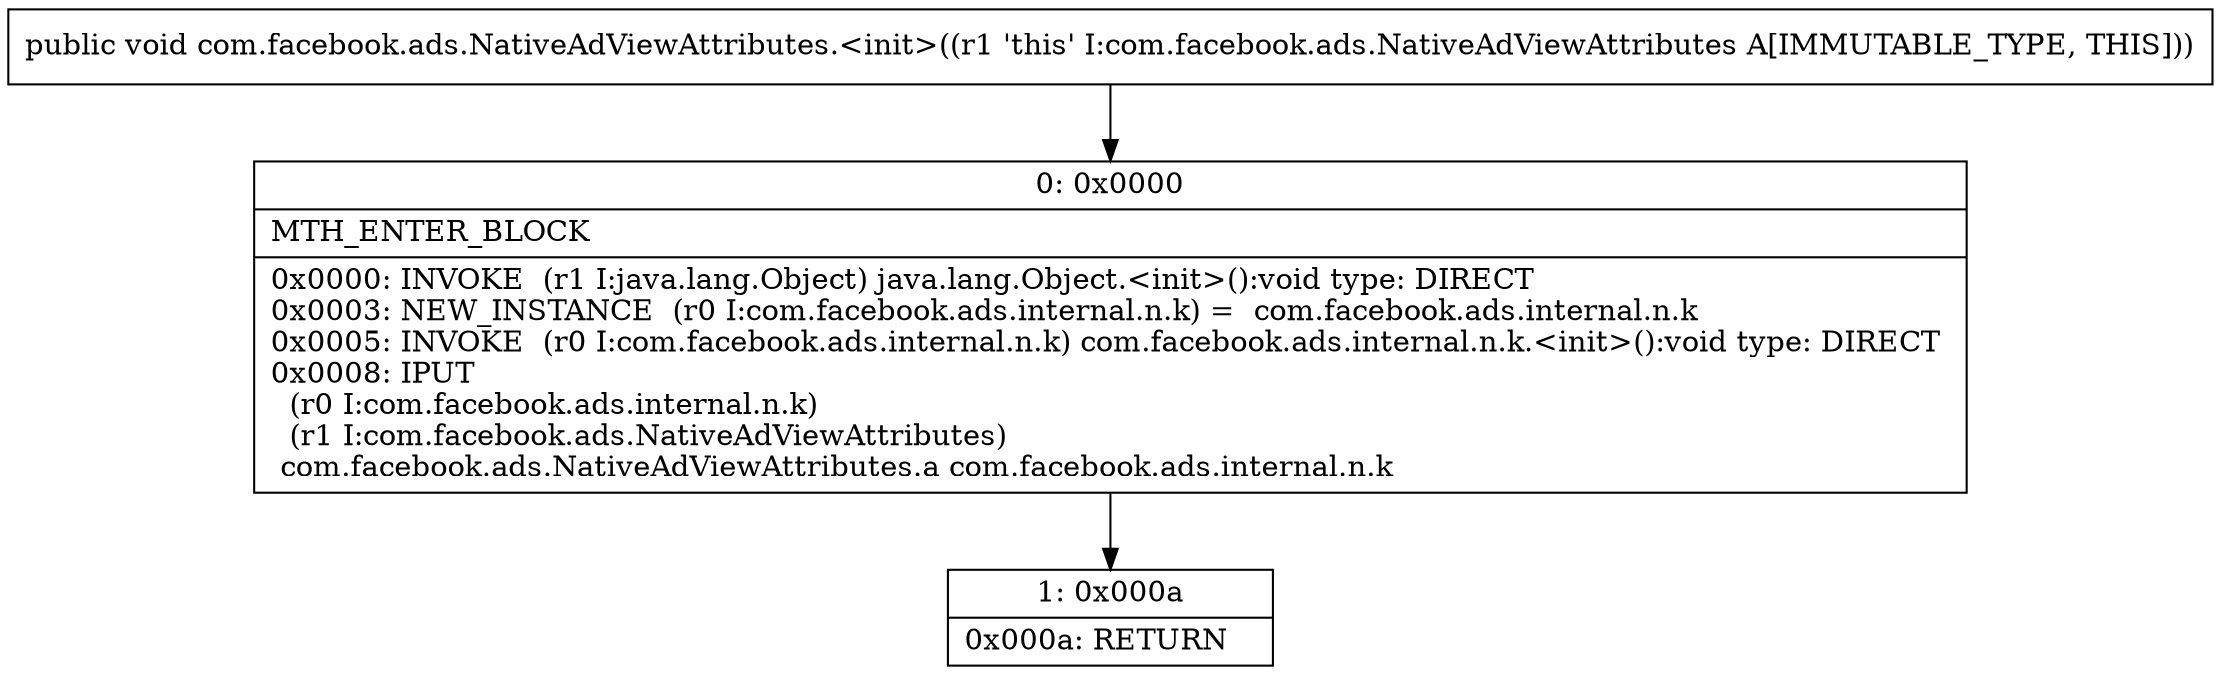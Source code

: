 digraph "CFG forcom.facebook.ads.NativeAdViewAttributes.\<init\>()V" {
Node_0 [shape=record,label="{0\:\ 0x0000|MTH_ENTER_BLOCK\l|0x0000: INVOKE  (r1 I:java.lang.Object) java.lang.Object.\<init\>():void type: DIRECT \l0x0003: NEW_INSTANCE  (r0 I:com.facebook.ads.internal.n.k) =  com.facebook.ads.internal.n.k \l0x0005: INVOKE  (r0 I:com.facebook.ads.internal.n.k) com.facebook.ads.internal.n.k.\<init\>():void type: DIRECT \l0x0008: IPUT  \l  (r0 I:com.facebook.ads.internal.n.k)\l  (r1 I:com.facebook.ads.NativeAdViewAttributes)\l com.facebook.ads.NativeAdViewAttributes.a com.facebook.ads.internal.n.k \l}"];
Node_1 [shape=record,label="{1\:\ 0x000a|0x000a: RETURN   \l}"];
MethodNode[shape=record,label="{public void com.facebook.ads.NativeAdViewAttributes.\<init\>((r1 'this' I:com.facebook.ads.NativeAdViewAttributes A[IMMUTABLE_TYPE, THIS])) }"];
MethodNode -> Node_0;
Node_0 -> Node_1;
}

